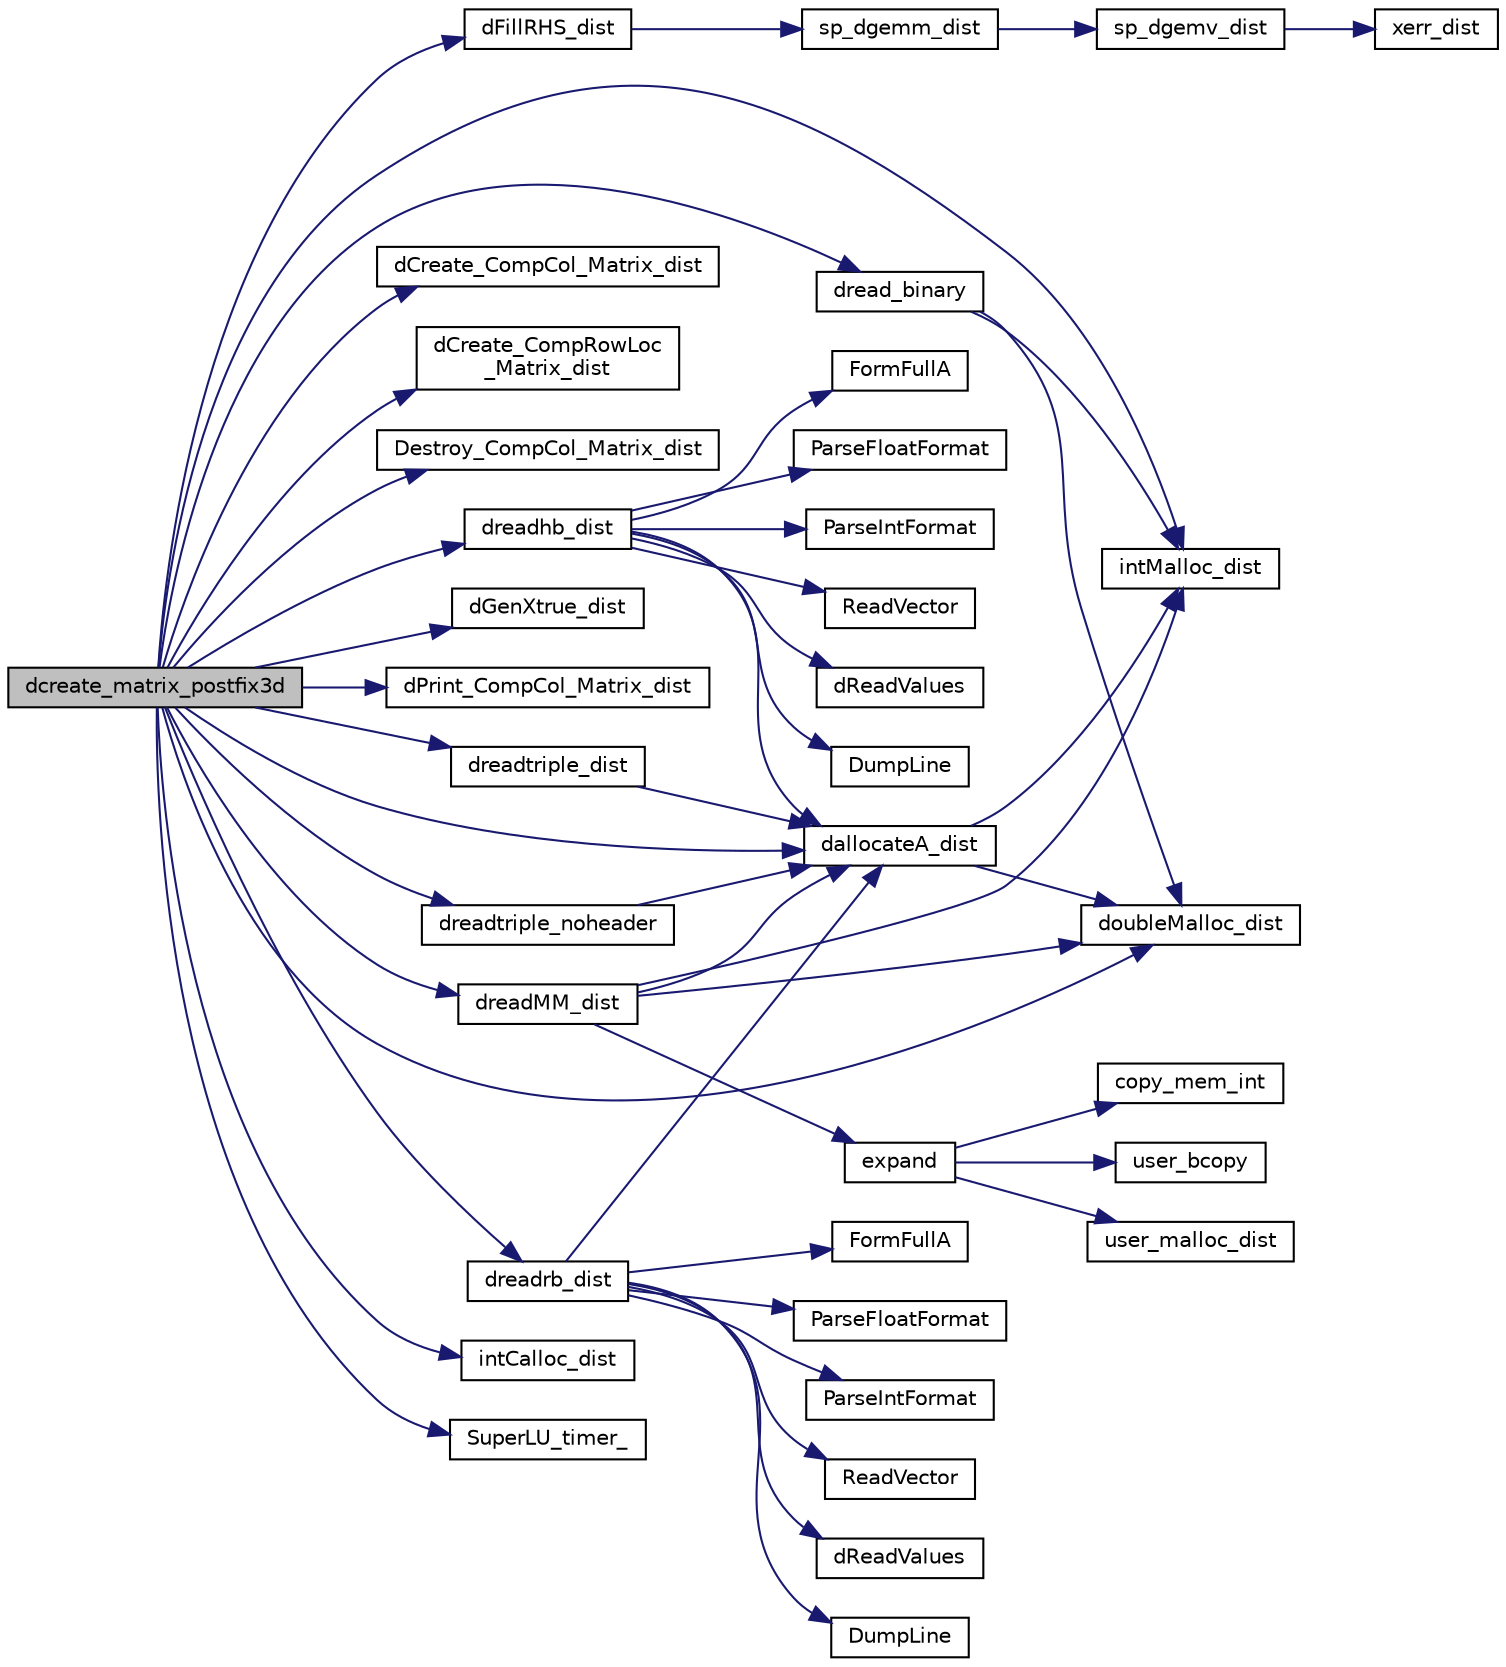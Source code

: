 digraph "dcreate_matrix_postfix3d"
{
 // LATEX_PDF_SIZE
  edge [fontname="Helvetica",fontsize="10",labelfontname="Helvetica",labelfontsize="10"];
  node [fontname="Helvetica",fontsize="10",shape=record];
  rankdir="LR";
  Node1 [label="dcreate_matrix_postfix3d",height=0.2,width=0.4,color="black", fillcolor="grey75", style="filled", fontcolor="black",tooltip=" "];
  Node1 -> Node2 [color="midnightblue",fontsize="10",style="solid",fontname="Helvetica"];
  Node2 [label="dallocateA_dist",height=0.2,width=0.4,color="black", fillcolor="white", style="filled",URL="$dmemory__dist_8c.html#ad8d190b0542ad8d5fb569cfebed382b8",tooltip=" "];
  Node2 -> Node3 [color="midnightblue",fontsize="10",style="solid",fontname="Helvetica"];
  Node3 [label="doubleMalloc_dist",height=0.2,width=0.4,color="black", fillcolor="white", style="filled",URL="$dmemory__dist_8c.html#a52dc9c97e580c07ec4af763f1755a2ba",tooltip=" "];
  Node2 -> Node4 [color="midnightblue",fontsize="10",style="solid",fontname="Helvetica"];
  Node4 [label="intMalloc_dist",height=0.2,width=0.4,color="black", fillcolor="white", style="filled",URL="$memory_8c.html#a2c2df35072e313373438cccdb98b885c",tooltip=" "];
  Node1 -> Node5 [color="midnightblue",fontsize="10",style="solid",fontname="Helvetica"];
  Node5 [label="dCreate_CompCol_Matrix_dist",height=0.2,width=0.4,color="black", fillcolor="white", style="filled",URL="$superlu__ddefs_8h.html#a700b855541636a3eb453ad0b9b1e7d1f",tooltip=" "];
  Node1 -> Node6 [color="midnightblue",fontsize="10",style="solid",fontname="Helvetica"];
  Node6 [label="dCreate_CompRowLoc\l_Matrix_dist",height=0.2,width=0.4,color="black", fillcolor="white", style="filled",URL="$superlu__ddefs_8h.html#a4022f104fab1520785a366efa6e87cf8",tooltip=" "];
  Node1 -> Node7 [color="midnightblue",fontsize="10",style="solid",fontname="Helvetica"];
  Node7 [label="Destroy_CompCol_Matrix_dist",height=0.2,width=0.4,color="black", fillcolor="white", style="filled",URL="$superlu__defs_8h.html#a19148d48069c04e21a7ea94d53043f6f",tooltip=" "];
  Node1 -> Node8 [color="midnightblue",fontsize="10",style="solid",fontname="Helvetica"];
  Node8 [label="dFillRHS_dist",height=0.2,width=0.4,color="black", fillcolor="white", style="filled",URL="$dutil__dist_8c.html#afde0c1de717f5c8c29225841a13f4832",tooltip="Let rhs[i] = sum of i-th row of A, so the solution vector is all 1's."];
  Node8 -> Node9 [color="midnightblue",fontsize="10",style="solid",fontname="Helvetica"];
  Node9 [label="sp_dgemm_dist",height=0.2,width=0.4,color="black", fillcolor="white", style="filled",URL="$dsp__blas3__dist_8c.html#a2cb4dfea7ec2bc9501e3309222564c9a",tooltip=" "];
  Node9 -> Node10 [color="midnightblue",fontsize="10",style="solid",fontname="Helvetica"];
  Node10 [label="sp_dgemv_dist",height=0.2,width=0.4,color="black", fillcolor="white", style="filled",URL="$dsp__blas2__dist_8c.html#a7b20756e45145eacafa8f96f6ea342ce",tooltip="SpGEMV."];
  Node10 -> Node11 [color="midnightblue",fontsize="10",style="solid",fontname="Helvetica"];
  Node11 [label="xerr_dist",height=0.2,width=0.4,color="black", fillcolor="white", style="filled",URL="$superlu__defs_8h.html#a0d728f1da812b1373a0e58ff81f6a711",tooltip=" "];
  Node1 -> Node12 [color="midnightblue",fontsize="10",style="solid",fontname="Helvetica"];
  Node12 [label="dGenXtrue_dist",height=0.2,width=0.4,color="black", fillcolor="white", style="filled",URL="$dutil__dist_8c.html#a4ca083e45bf9921bcc1fb4318d148e78",tooltip=" "];
  Node1 -> Node3 [color="midnightblue",fontsize="10",style="solid",fontname="Helvetica"];
  Node1 -> Node13 [color="midnightblue",fontsize="10",style="solid",fontname="Helvetica"];
  Node13 [label="dPrint_CompCol_Matrix_dist",height=0.2,width=0.4,color="black", fillcolor="white", style="filled",URL="$superlu__ddefs_8h.html#a8b75f5befc04c09a4840bc4a8deb4b2e",tooltip=" "];
  Node1 -> Node14 [color="midnightblue",fontsize="10",style="solid",fontname="Helvetica"];
  Node14 [label="dread_binary",height=0.2,width=0.4,color="black", fillcolor="white", style="filled",URL="$dbinary__io_8c.html#a009d20f349e3f24dc4e84db8c5fe7777",tooltip=" "];
  Node14 -> Node3 [color="midnightblue",fontsize="10",style="solid",fontname="Helvetica"];
  Node14 -> Node4 [color="midnightblue",fontsize="10",style="solid",fontname="Helvetica"];
  Node1 -> Node15 [color="midnightblue",fontsize="10",style="solid",fontname="Helvetica"];
  Node15 [label="dreadhb_dist",height=0.2,width=0.4,color="black", fillcolor="white", style="filled",URL="$SRC_2dreadhb_8c.html#a3593dd1b61e008f12e6d1a72111f6f8f",tooltip=" "];
  Node15 -> Node2 [color="midnightblue",fontsize="10",style="solid",fontname="Helvetica"];
  Node15 -> Node16 [color="midnightblue",fontsize="10",style="solid",fontname="Helvetica"];
  Node16 [label="dReadValues",height=0.2,width=0.4,color="black", fillcolor="white", style="filled",URL="$SRC_2dreadhb_8c.html#a64e94df2014a91b8d2768c5d9abe94e4",tooltip=" "];
  Node15 -> Node17 [color="midnightblue",fontsize="10",style="solid",fontname="Helvetica"];
  Node17 [label="DumpLine",height=0.2,width=0.4,color="black", fillcolor="white", style="filled",URL="$SRC_2dreadhb_8c.html#a73c3b93fec4fb69f67664d899b2a6b42",tooltip=" "];
  Node15 -> Node18 [color="midnightblue",fontsize="10",style="solid",fontname="Helvetica"];
  Node18 [label="FormFullA",height=0.2,width=0.4,color="black", fillcolor="white", style="filled",URL="$SRC_2dreadhb_8c.html#acd6f0977fd9bae771356448df1597ae2",tooltip=" "];
  Node15 -> Node19 [color="midnightblue",fontsize="10",style="solid",fontname="Helvetica"];
  Node19 [label="ParseFloatFormat",height=0.2,width=0.4,color="black", fillcolor="white", style="filled",URL="$SRC_2dreadhb_8c.html#ab280470e3c7d3235ee212104d44d09a2",tooltip=" "];
  Node15 -> Node20 [color="midnightblue",fontsize="10",style="solid",fontname="Helvetica"];
  Node20 [label="ParseIntFormat",height=0.2,width=0.4,color="black", fillcolor="white", style="filled",URL="$SRC_2dreadhb_8c.html#a05ff7013a68c641295685a0e85c18c83",tooltip=" "];
  Node15 -> Node21 [color="midnightblue",fontsize="10",style="solid",fontname="Helvetica"];
  Node21 [label="ReadVector",height=0.2,width=0.4,color="black", fillcolor="white", style="filled",URL="$SRC_2dreadhb_8c.html#aec3e2f32a90b64c2328709a21d985b55",tooltip=" "];
  Node1 -> Node22 [color="midnightblue",fontsize="10",style="solid",fontname="Helvetica"];
  Node22 [label="dreadMM_dist",height=0.2,width=0.4,color="black", fillcolor="white", style="filled",URL="$dreadMM_8c.html#abccde809848a3e7a0a37ed8475846850",tooltip=" "];
  Node22 -> Node2 [color="midnightblue",fontsize="10",style="solid",fontname="Helvetica"];
  Node22 -> Node3 [color="midnightblue",fontsize="10",style="solid",fontname="Helvetica"];
  Node22 -> Node23 [color="midnightblue",fontsize="10",style="solid",fontname="Helvetica"];
  Node23 [label="expand",height=0.2,width=0.4,color="black", fillcolor="white", style="filled",URL="$memory_8c.html#a213fafd19733ebd74bcf5c9ef89068b6",tooltip=" "];
  Node23 -> Node24 [color="midnightblue",fontsize="10",style="solid",fontname="Helvetica"];
  Node24 [label="copy_mem_int",height=0.2,width=0.4,color="black", fillcolor="white", style="filled",URL="$memory_8c.html#a565ad7ca8a38ee26b057ad6880192ba2",tooltip=" "];
  Node23 -> Node25 [color="midnightblue",fontsize="10",style="solid",fontname="Helvetica"];
  Node25 [label="user_bcopy",height=0.2,width=0.4,color="black", fillcolor="white", style="filled",URL="$memory_8c.html#a54f4f38998738c1ecdfd235c385f5058",tooltip=" "];
  Node23 -> Node26 [color="midnightblue",fontsize="10",style="solid",fontname="Helvetica"];
  Node26 [label="user_malloc_dist",height=0.2,width=0.4,color="black", fillcolor="white", style="filled",URL="$memory_8c.html#a7f88accf6d8ceb239718435e4e7cfb34",tooltip=" "];
  Node22 -> Node4 [color="midnightblue",fontsize="10",style="solid",fontname="Helvetica"];
  Node1 -> Node27 [color="midnightblue",fontsize="10",style="solid",fontname="Helvetica"];
  Node27 [label="dreadrb_dist",height=0.2,width=0.4,color="black", fillcolor="white", style="filled",URL="$dreadrb_8c.html#a9f64c32f7c9d3db5852cad9b43b595ff",tooltip=" "];
  Node27 -> Node2 [color="midnightblue",fontsize="10",style="solid",fontname="Helvetica"];
  Node27 -> Node28 [color="midnightblue",fontsize="10",style="solid",fontname="Helvetica"];
  Node28 [label="dReadValues",height=0.2,width=0.4,color="black", fillcolor="white", style="filled",URL="$dreadrb_8c.html#af94eab026d8ebd287718c8cc5222d5d5",tooltip=" "];
  Node27 -> Node29 [color="midnightblue",fontsize="10",style="solid",fontname="Helvetica"];
  Node29 [label="DumpLine",height=0.2,width=0.4,color="black", fillcolor="white", style="filled",URL="$dreadrb_8c.html#a6154d1e4d4a4e9cc6e89a1db5f895cd0",tooltip="Eat up the rest of the current line."];
  Node27 -> Node30 [color="midnightblue",fontsize="10",style="solid",fontname="Helvetica"];
  Node30 [label="FormFullA",height=0.2,width=0.4,color="black", fillcolor="white", style="filled",URL="$dreadrb_8c.html#a42968af376e65c1755e62fe709af4840",tooltip=" "];
  Node27 -> Node31 [color="midnightblue",fontsize="10",style="solid",fontname="Helvetica"];
  Node31 [label="ParseFloatFormat",height=0.2,width=0.4,color="black", fillcolor="white", style="filled",URL="$dreadrb_8c.html#aebd9c68bf7ad345eeda8831ffe84998b",tooltip=" "];
  Node27 -> Node32 [color="midnightblue",fontsize="10",style="solid",fontname="Helvetica"];
  Node32 [label="ParseIntFormat",height=0.2,width=0.4,color="black", fillcolor="white", style="filled",URL="$dreadrb_8c.html#ad0be8868b68e71a8706fe1e61d9b1fe1",tooltip=" "];
  Node27 -> Node33 [color="midnightblue",fontsize="10",style="solid",fontname="Helvetica"];
  Node33 [label="ReadVector",height=0.2,width=0.4,color="black", fillcolor="white", style="filled",URL="$dreadrb_8c.html#a28101450d48feed9715e5d26ac934ac1",tooltip=" "];
  Node1 -> Node34 [color="midnightblue",fontsize="10",style="solid",fontname="Helvetica"];
  Node34 [label="dreadtriple_dist",height=0.2,width=0.4,color="black", fillcolor="white", style="filled",URL="$SRC_2dreadtriple_8c.html#a121419eaaf73078d34136c3fe75b9075",tooltip=" "];
  Node34 -> Node2 [color="midnightblue",fontsize="10",style="solid",fontname="Helvetica"];
  Node1 -> Node35 [color="midnightblue",fontsize="10",style="solid",fontname="Helvetica"];
  Node35 [label="dreadtriple_noheader",height=0.2,width=0.4,color="black", fillcolor="white", style="filled",URL="$dreadtriple__noheader_8c.html#aa381e4959fd6afa658b9a64376f9b498",tooltip=" "];
  Node35 -> Node2 [color="midnightblue",fontsize="10",style="solid",fontname="Helvetica"];
  Node1 -> Node36 [color="midnightblue",fontsize="10",style="solid",fontname="Helvetica"];
  Node36 [label="intCalloc_dist",height=0.2,width=0.4,color="black", fillcolor="white", style="filled",URL="$memory_8c.html#a6fd91c6883ea8ea94e0ece298e0e46b6",tooltip=" "];
  Node1 -> Node4 [color="midnightblue",fontsize="10",style="solid",fontname="Helvetica"];
  Node1 -> Node37 [color="midnightblue",fontsize="10",style="solid",fontname="Helvetica"];
  Node37 [label="SuperLU_timer_",height=0.2,width=0.4,color="black", fillcolor="white", style="filled",URL="$superlu__timer_8c.html#a0c6777573bbfe81917cd381e0090d355",tooltip=" "];
}
